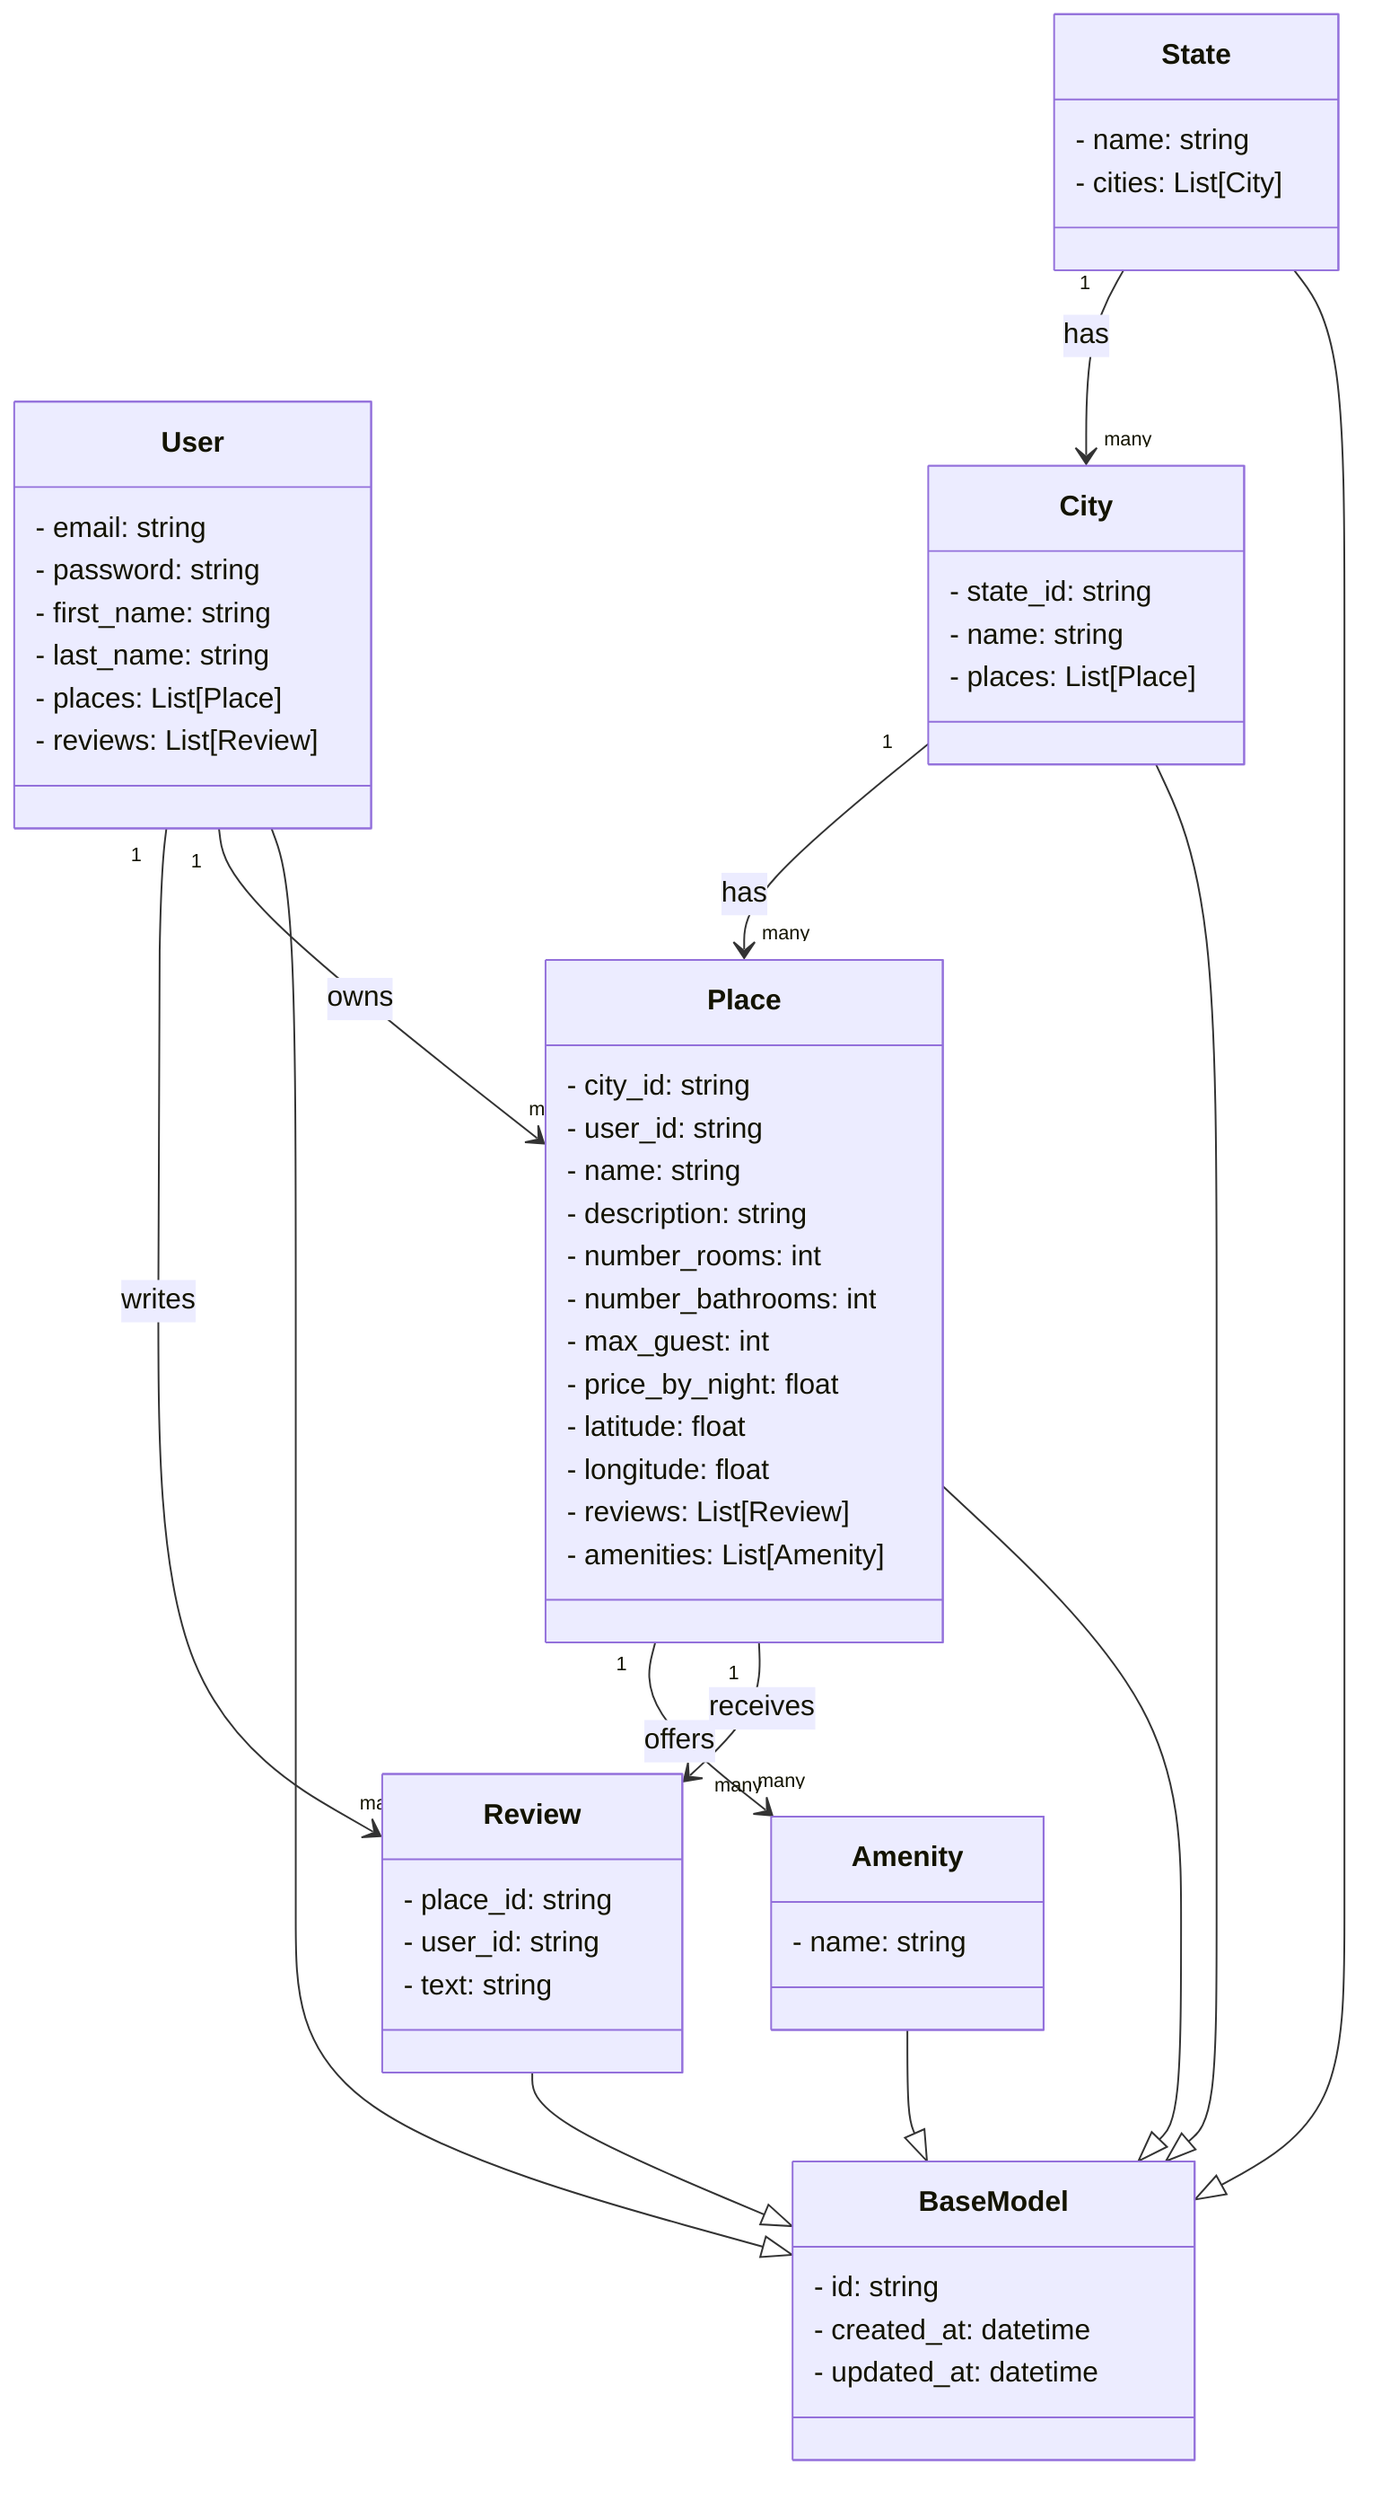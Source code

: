 classDiagram
  class BaseModel {
    - id: string
    - created_at: datetime
    - updated_at: datetime
  }

  class User {
    - email: string
    - password: string
    - first_name: string
    - last_name: string
    - places: List[Place]
    - reviews: List[Review]
  }

  class State {
    - name: string
    - cities: List[City]
  }

  class City {
    - state_id: string
    - name: string
    - places: List[Place]
  }

  class Place {
    - city_id: string
    - user_id: string
    - name: string
    - description: string
    - number_rooms: int
    - number_bathrooms: int
    - max_guest: int
    - price_by_night: float
    - latitude: float
    - longitude: float
    - reviews: List[Review]
    - amenities: List[Amenity]
  }

  class Review {
    - place_id: string
    - user_id: string
    - text: string
  }

  class Amenity {
    - name: string
  }

BaseModel
  User --|> BaseModel
  State --|> BaseModel
  City --|> BaseModel
  Place --|> BaseModel
  Review --|> BaseModel
  Amenity --|> BaseModel

  State "1" --> "many" City : has
  City "1" --> "many" Place : has
  User "1" --> "many" Place : owns
  User "1" --> "many" Review : writes
  Place "1" --> "many" Review : receives
  Place "1" --> "many" Amenity : offers